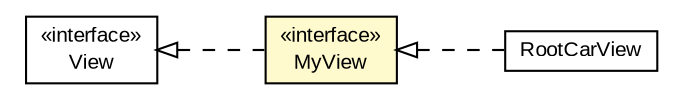 #!/usr/local/bin/dot
#
# Class diagram 
# Generated by UMLGraph version R5_6-24-gf6e263 (http://www.umlgraph.org/)
#

digraph G {
	edge [fontname="arial",fontsize=10,labelfontname="arial",labelfontsize=10];
	node [fontname="arial",fontsize=10,shape=plaintext];
	nodesep=0.25;
	ranksep=0.5;
	rankdir=LR;
	// com.gwtplatform.mvp.client.View
	c470478 [label=<<table title="com.gwtplatform.mvp.client.View" border="0" cellborder="1" cellspacing="0" cellpadding="2" port="p" href="../../../../../mvp/client/View.html">
		<tr><td><table border="0" cellspacing="0" cellpadding="1">
<tr><td align="center" balign="center"> &#171;interface&#187; </td></tr>
<tr><td align="center" balign="center"> View </td></tr>
		</table></td></tr>
		</table>>, URL="../../../../../mvp/client/View.html", fontname="arial", fontcolor="black", fontsize=10.0];
	// com.gwtplatform.carstore.client.application.cars.car.RootCarView
	c470780 [label=<<table title="com.gwtplatform.carstore.client.application.cars.car.RootCarView" border="0" cellborder="1" cellspacing="0" cellpadding="2" port="p" href="./RootCarView.html">
		<tr><td><table border="0" cellspacing="0" cellpadding="1">
<tr><td align="center" balign="center"> RootCarView </td></tr>
		</table></td></tr>
		</table>>, URL="./RootCarView.html", fontname="arial", fontcolor="black", fontsize=10.0];
	// com.gwtplatform.carstore.client.application.cars.car.RootCarPresenter.MyView
	c470782 [label=<<table title="com.gwtplatform.carstore.client.application.cars.car.RootCarPresenter.MyView" border="0" cellborder="1" cellspacing="0" cellpadding="2" port="p" bgcolor="lemonChiffon" href="./RootCarPresenter.MyView.html">
		<tr><td><table border="0" cellspacing="0" cellpadding="1">
<tr><td align="center" balign="center"> &#171;interface&#187; </td></tr>
<tr><td align="center" balign="center"> MyView </td></tr>
		</table></td></tr>
		</table>>, URL="./RootCarPresenter.MyView.html", fontname="arial", fontcolor="black", fontsize=10.0];
	//com.gwtplatform.carstore.client.application.cars.car.RootCarView implements com.gwtplatform.carstore.client.application.cars.car.RootCarPresenter.MyView
	c470782:p -> c470780:p [dir=back,arrowtail=empty,style=dashed];
	//com.gwtplatform.carstore.client.application.cars.car.RootCarPresenter.MyView implements com.gwtplatform.mvp.client.View
	c470478:p -> c470782:p [dir=back,arrowtail=empty,style=dashed];
}

